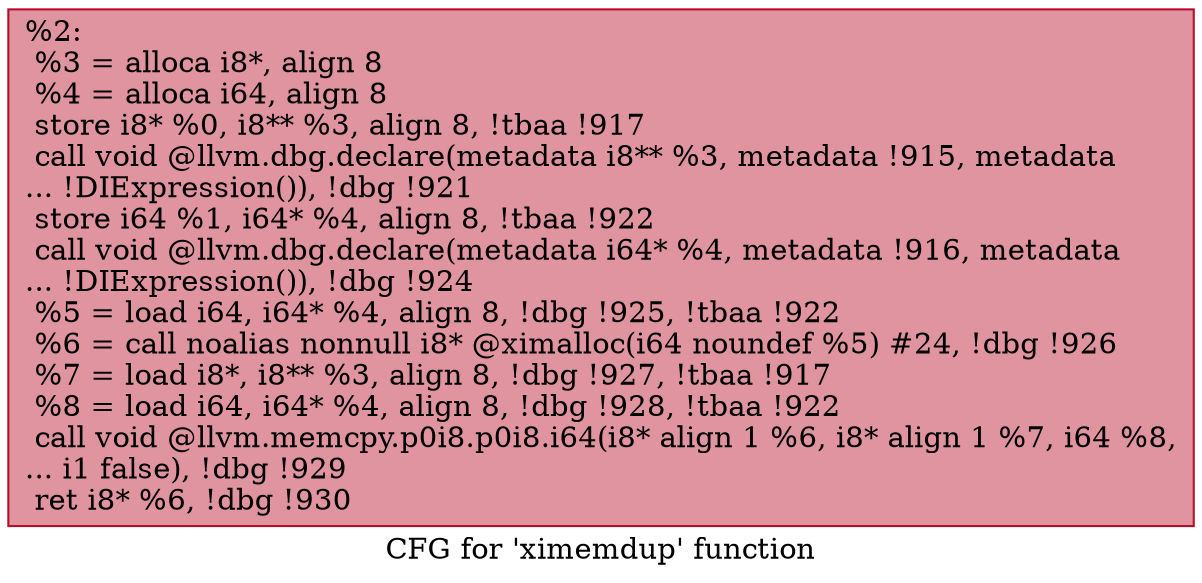 digraph "CFG for 'ximemdup' function" {
	label="CFG for 'ximemdup' function";

	Node0xe3b890 [shape=record,color="#b70d28ff", style=filled, fillcolor="#b70d2870",label="{%2:\l  %3 = alloca i8*, align 8\l  %4 = alloca i64, align 8\l  store i8* %0, i8** %3, align 8, !tbaa !917\l  call void @llvm.dbg.declare(metadata i8** %3, metadata !915, metadata\l... !DIExpression()), !dbg !921\l  store i64 %1, i64* %4, align 8, !tbaa !922\l  call void @llvm.dbg.declare(metadata i64* %4, metadata !916, metadata\l... !DIExpression()), !dbg !924\l  %5 = load i64, i64* %4, align 8, !dbg !925, !tbaa !922\l  %6 = call noalias nonnull i8* @ximalloc(i64 noundef %5) #24, !dbg !926\l  %7 = load i8*, i8** %3, align 8, !dbg !927, !tbaa !917\l  %8 = load i64, i64* %4, align 8, !dbg !928, !tbaa !922\l  call void @llvm.memcpy.p0i8.p0i8.i64(i8* align 1 %6, i8* align 1 %7, i64 %8,\l... i1 false), !dbg !929\l  ret i8* %6, !dbg !930\l}"];
}
